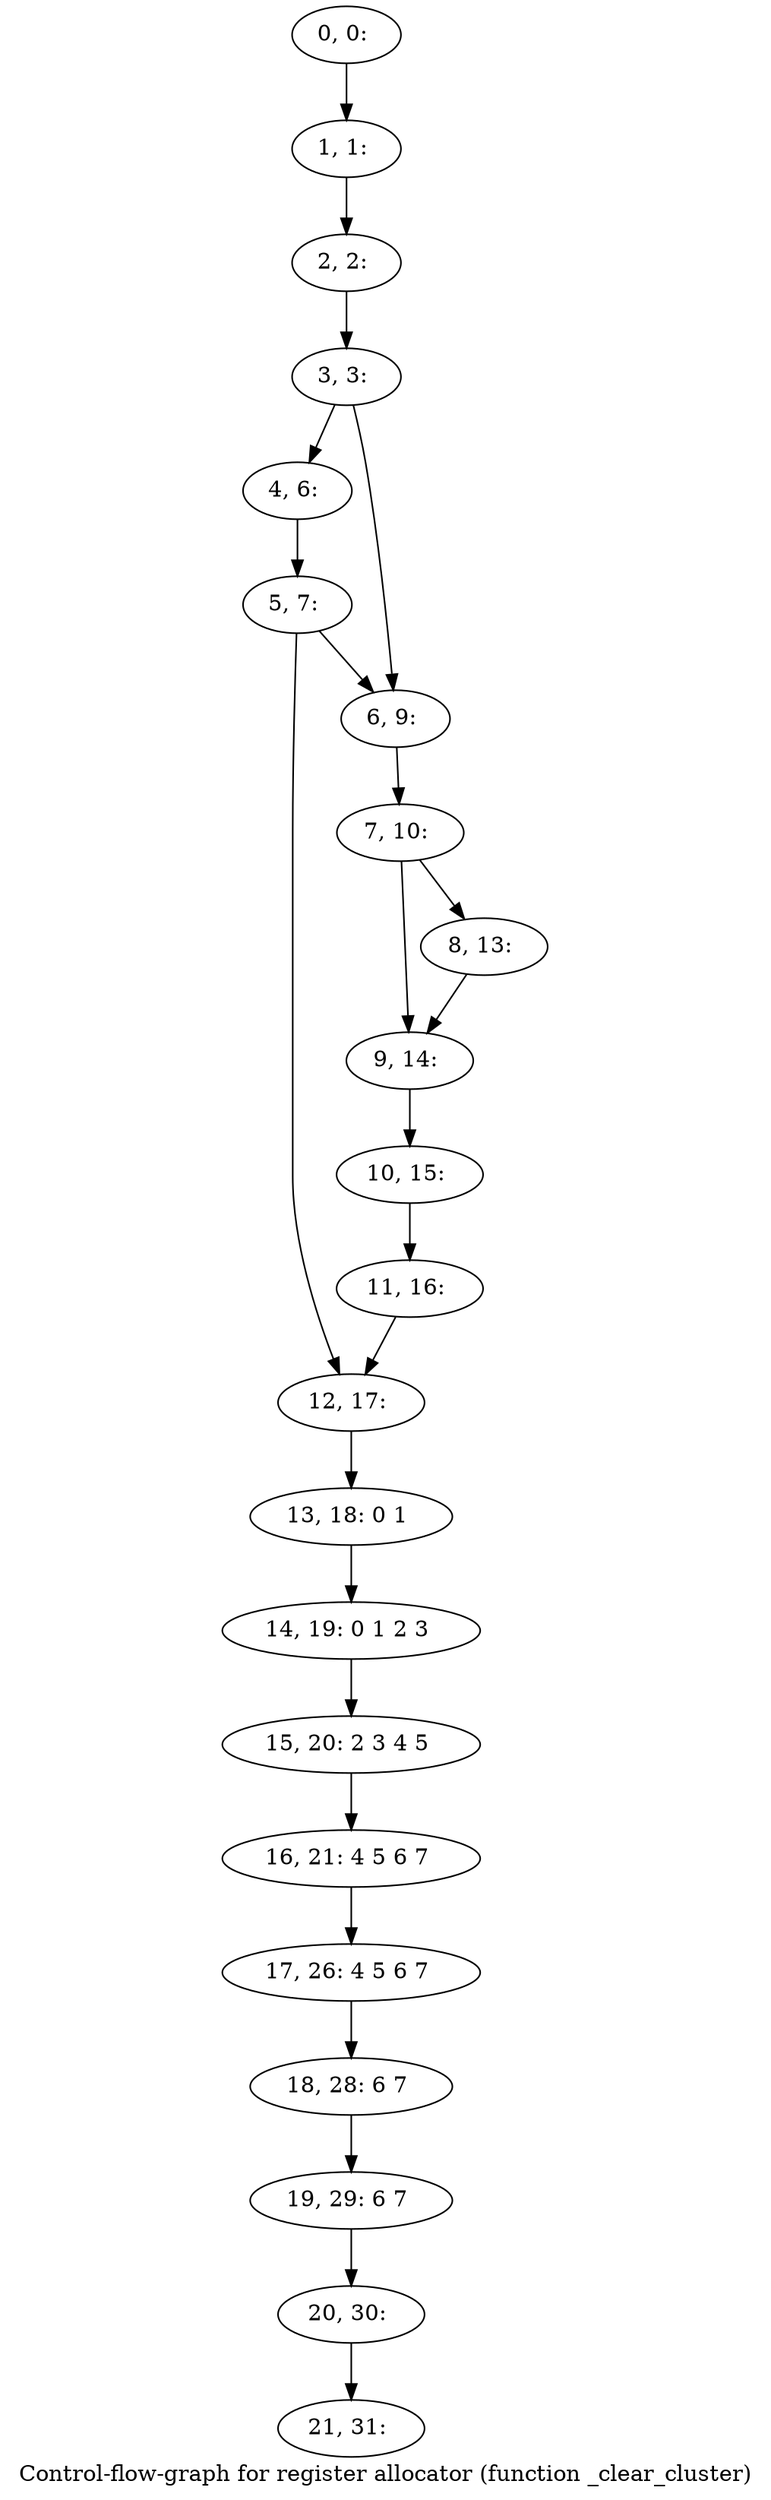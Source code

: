 digraph G {
graph [label="Control-flow-graph for register allocator (function _clear_cluster)"]
0[label="0, 0: "];
1[label="1, 1: "];
2[label="2, 2: "];
3[label="3, 3: "];
4[label="4, 6: "];
5[label="5, 7: "];
6[label="6, 9: "];
7[label="7, 10: "];
8[label="8, 13: "];
9[label="9, 14: "];
10[label="10, 15: "];
11[label="11, 16: "];
12[label="12, 17: "];
13[label="13, 18: 0 1 "];
14[label="14, 19: 0 1 2 3 "];
15[label="15, 20: 2 3 4 5 "];
16[label="16, 21: 4 5 6 7 "];
17[label="17, 26: 4 5 6 7 "];
18[label="18, 28: 6 7 "];
19[label="19, 29: 6 7 "];
20[label="20, 30: "];
21[label="21, 31: "];
0->1 ;
1->2 ;
2->3 ;
3->4 ;
3->6 ;
4->5 ;
5->6 ;
5->12 ;
6->7 ;
7->8 ;
7->9 ;
8->9 ;
9->10 ;
10->11 ;
11->12 ;
12->13 ;
13->14 ;
14->15 ;
15->16 ;
16->17 ;
17->18 ;
18->19 ;
19->20 ;
20->21 ;
}
